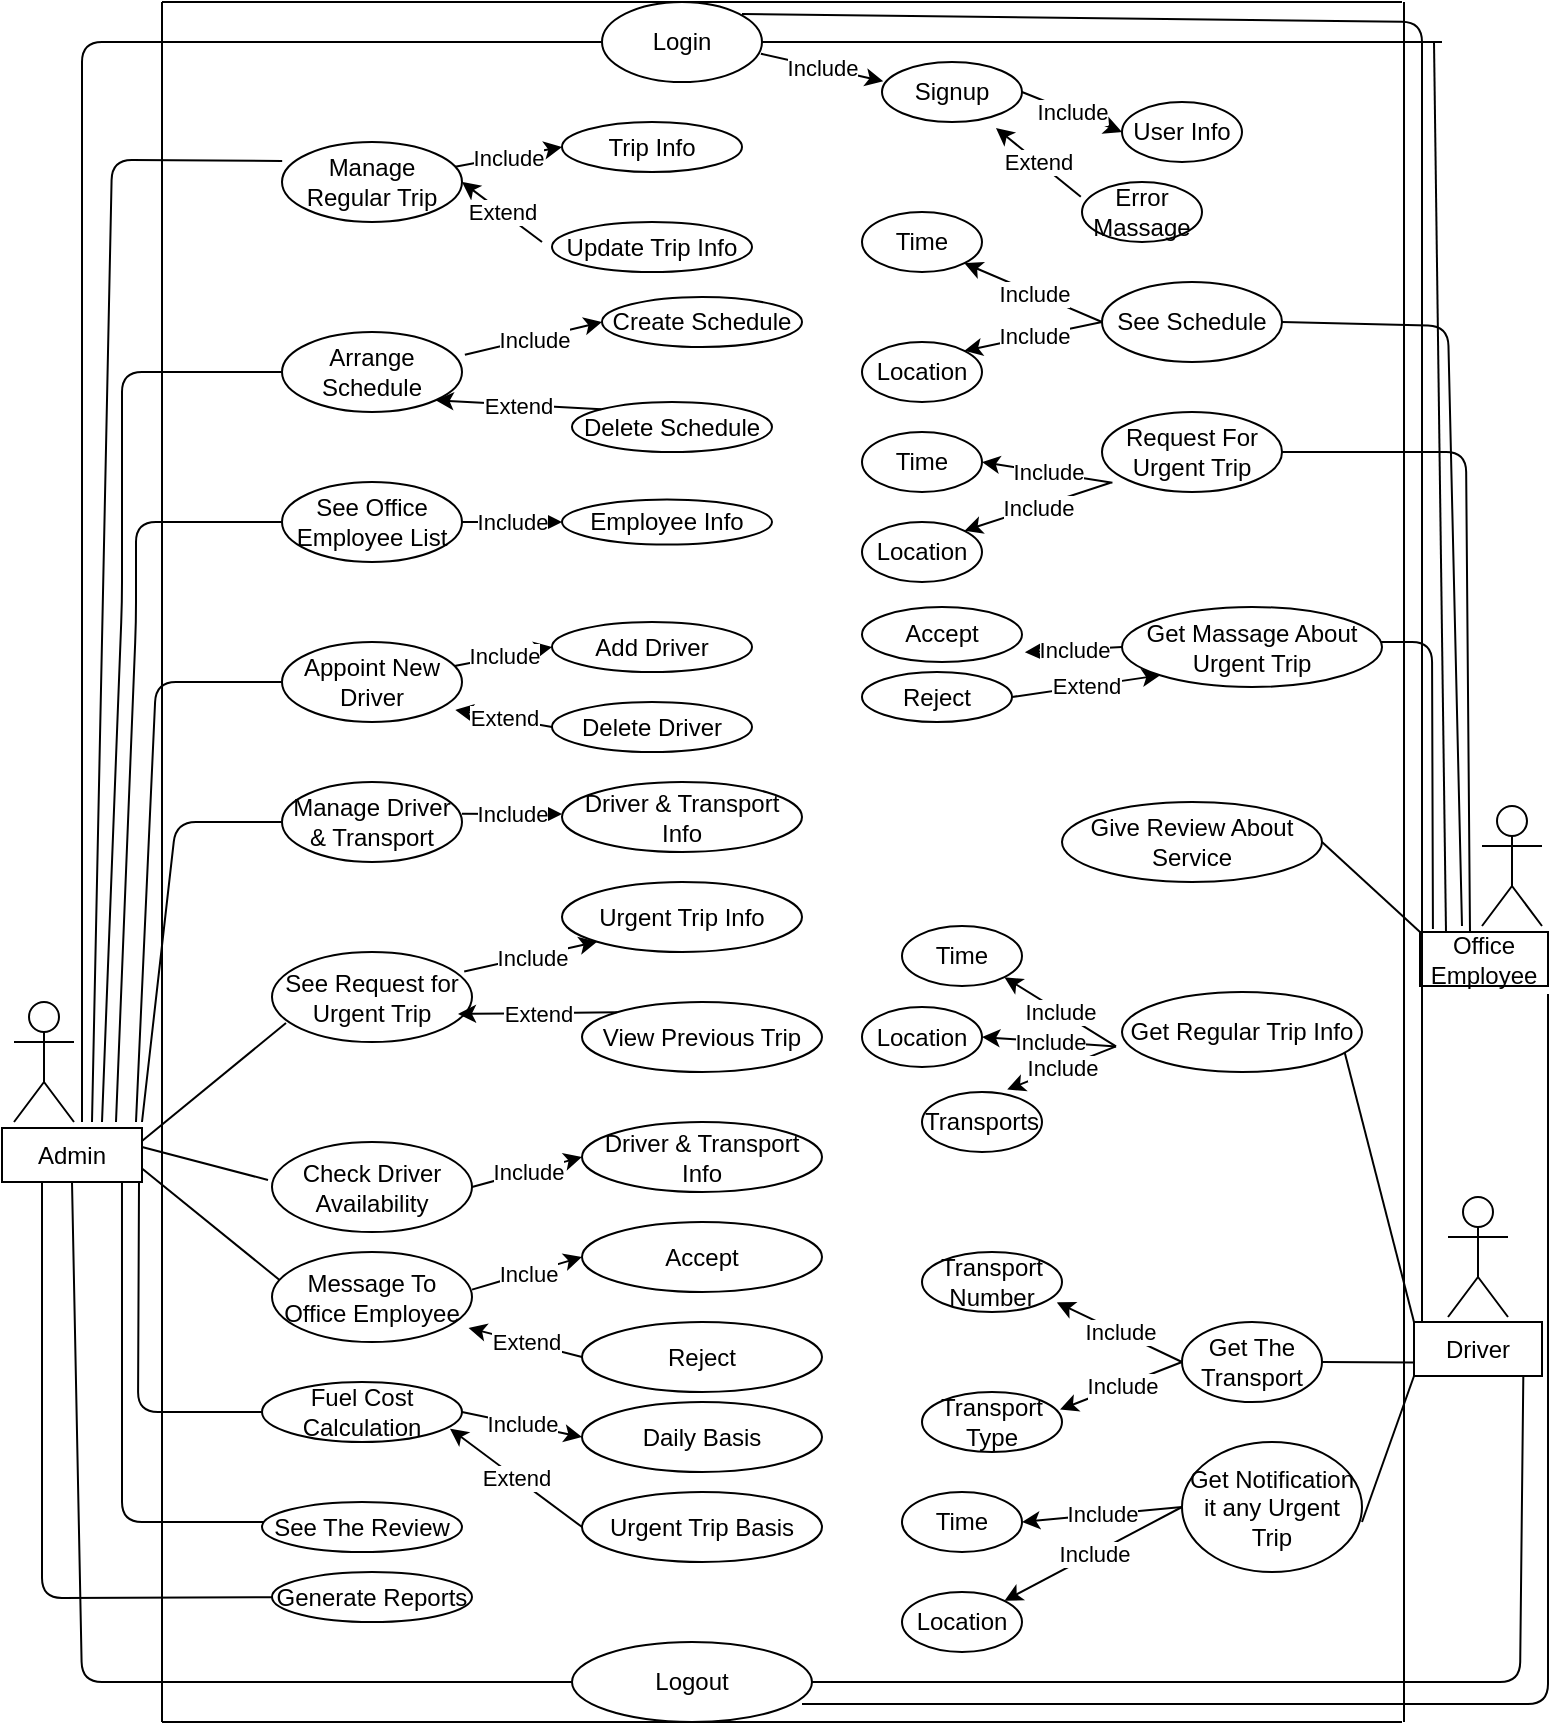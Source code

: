 <mxfile version="14.9.6" type="github">
  <diagram id="_Hke5c7gtm3ifdNGaI75" name="Page-1">
    <mxGraphModel dx="1302" dy="876" grid="0" gridSize="10" guides="1" tooltips="1" connect="1" arrows="1" fold="1" page="1" pageScale="1" pageWidth="827" pageHeight="1169" math="0" shadow="0">
      <root>
        <mxCell id="0" />
        <mxCell id="1" parent="0" />
        <mxCell id="LA62-pf56U3Ix_v_cgrx-1" value="" style="shape=umlActor;verticalLabelPosition=bottom;verticalAlign=top;html=1;outlineConnect=0;" parent="1" vertex="1">
          <mxGeometry x="846" y="540" width="30" height="60" as="geometry" />
        </mxCell>
        <mxCell id="LA62-pf56U3Ix_v_cgrx-2" value="" style="shape=umlActor;verticalLabelPosition=bottom;verticalAlign=top;html=1;outlineConnect=0;" parent="1" vertex="1">
          <mxGeometry x="1580" y="442" width="30" height="60" as="geometry" />
        </mxCell>
        <mxCell id="LA62-pf56U3Ix_v_cgrx-3" value="" style="shape=umlActor;verticalLabelPosition=bottom;verticalAlign=top;html=1;outlineConnect=0;" parent="1" vertex="1">
          <mxGeometry x="1563" y="637.5" width="30" height="60" as="geometry" />
        </mxCell>
        <mxCell id="LA62-pf56U3Ix_v_cgrx-4" value="" style="endArrow=none;html=1;" parent="1" edge="1">
          <mxGeometry width="50" height="50" relative="1" as="geometry">
            <mxPoint x="920" y="900" as="sourcePoint" />
            <mxPoint x="920" y="40" as="targetPoint" />
          </mxGeometry>
        </mxCell>
        <mxCell id="LA62-pf56U3Ix_v_cgrx-5" value="" style="endArrow=none;html=1;" parent="1" edge="1">
          <mxGeometry width="50" height="50" relative="1" as="geometry">
            <mxPoint x="920" y="40" as="sourcePoint" />
            <mxPoint x="1540" y="40" as="targetPoint" />
          </mxGeometry>
        </mxCell>
        <mxCell id="LA62-pf56U3Ix_v_cgrx-7" value="" style="endArrow=none;html=1;" parent="1" edge="1">
          <mxGeometry width="50" height="50" relative="1" as="geometry">
            <mxPoint x="920" y="900" as="sourcePoint" />
            <mxPoint x="1540" y="900" as="targetPoint" />
          </mxGeometry>
        </mxCell>
        <mxCell id="LA62-pf56U3Ix_v_cgrx-8" value="" style="endArrow=none;html=1;" parent="1" edge="1">
          <mxGeometry width="50" height="50" relative="1" as="geometry">
            <mxPoint x="1541" y="900" as="sourcePoint" />
            <mxPoint x="1541" y="40" as="targetPoint" />
          </mxGeometry>
        </mxCell>
        <mxCell id="LA62-pf56U3Ix_v_cgrx-11" value="Admin" style="rounded=0;whiteSpace=wrap;html=1;" parent="1" vertex="1">
          <mxGeometry x="840" y="603" width="70" height="27" as="geometry" />
        </mxCell>
        <mxCell id="LA62-pf56U3Ix_v_cgrx-12" value="Office Employee" style="rounded=0;whiteSpace=wrap;html=1;" parent="1" vertex="1">
          <mxGeometry x="1549" y="505" width="64" height="27" as="geometry" />
        </mxCell>
        <mxCell id="LA62-pf56U3Ix_v_cgrx-13" value="Driver" style="rounded=0;whiteSpace=wrap;html=1;" parent="1" vertex="1">
          <mxGeometry x="1546" y="700" width="64" height="27" as="geometry" />
        </mxCell>
        <mxCell id="LA62-pf56U3Ix_v_cgrx-15" value="" style="endArrow=none;html=1;entryX=0.854;entryY=1.012;entryDx=0;entryDy=0;exitX=1;exitY=0.5;exitDx=0;exitDy=0;entryPerimeter=0;" parent="1" source="LA62-pf56U3Ix_v_cgrx-16" target="LA62-pf56U3Ix_v_cgrx-13" edge="1">
          <mxGeometry width="50" height="50" relative="1" as="geometry">
            <mxPoint x="1400" y="1100" as="sourcePoint" />
            <mxPoint x="1590" y="963" as="targetPoint" />
            <Array as="points">
              <mxPoint x="1599" y="880" />
            </Array>
          </mxGeometry>
        </mxCell>
        <mxCell id="LA62-pf56U3Ix_v_cgrx-16" value="Logout" style="ellipse;whiteSpace=wrap;html=1;" parent="1" vertex="1">
          <mxGeometry x="1125" y="860" width="120" height="40" as="geometry" />
        </mxCell>
        <mxCell id="LA62-pf56U3Ix_v_cgrx-17" value="" style="endArrow=none;html=1;" parent="1" target="LA62-pf56U3Ix_v_cgrx-18" edge="1">
          <mxGeometry width="50" height="50" relative="1" as="geometry">
            <mxPoint x="880" y="600" as="sourcePoint" />
            <mxPoint x="1200" y="60" as="targetPoint" />
            <Array as="points">
              <mxPoint x="880" y="60" />
            </Array>
          </mxGeometry>
        </mxCell>
        <mxCell id="LA62-pf56U3Ix_v_cgrx-18" value="Login" style="ellipse;whiteSpace=wrap;html=1;" parent="1" vertex="1">
          <mxGeometry x="1140" y="40" width="80" height="40" as="geometry" />
        </mxCell>
        <mxCell id="LA62-pf56U3Ix_v_cgrx-19" value="Signup" style="ellipse;whiteSpace=wrap;html=1;" parent="1" vertex="1">
          <mxGeometry x="1280" y="70" width="70" height="30" as="geometry" />
        </mxCell>
        <mxCell id="LA62-pf56U3Ix_v_cgrx-20" value="User Info" style="ellipse;whiteSpace=wrap;html=1;" parent="1" vertex="1">
          <mxGeometry x="1400" y="90" width="60" height="30" as="geometry" />
        </mxCell>
        <mxCell id="LA62-pf56U3Ix_v_cgrx-24" value="" style="endArrow=classic;html=1;exitX=0.993;exitY=0.646;exitDx=0;exitDy=0;exitPerimeter=0;entryX=0.009;entryY=0.321;entryDx=0;entryDy=0;entryPerimeter=0;" parent="1" source="LA62-pf56U3Ix_v_cgrx-18" target="LA62-pf56U3Ix_v_cgrx-19" edge="1">
          <mxGeometry relative="1" as="geometry">
            <mxPoint x="1230" y="80" as="sourcePoint" />
            <mxPoint x="1280" y="74" as="targetPoint" />
          </mxGeometry>
        </mxCell>
        <mxCell id="LA62-pf56U3Ix_v_cgrx-25" value="Include" style="edgeLabel;resizable=0;html=1;align=center;verticalAlign=middle;" parent="LA62-pf56U3Ix_v_cgrx-24" connectable="0" vertex="1">
          <mxGeometry relative="1" as="geometry" />
        </mxCell>
        <mxCell id="LA62-pf56U3Ix_v_cgrx-34" value="" style="endArrow=classic;html=1;exitX=1;exitY=0.5;exitDx=0;exitDy=0;entryX=0;entryY=0.5;entryDx=0;entryDy=0;" parent="1" source="LA62-pf56U3Ix_v_cgrx-19" target="LA62-pf56U3Ix_v_cgrx-20" edge="1">
          <mxGeometry relative="1" as="geometry">
            <mxPoint x="1360" y="90" as="sourcePoint" />
            <mxPoint x="1390" y="104" as="targetPoint" />
          </mxGeometry>
        </mxCell>
        <mxCell id="LA62-pf56U3Ix_v_cgrx-35" value="Include" style="edgeLabel;resizable=0;html=1;align=center;verticalAlign=middle;" parent="LA62-pf56U3Ix_v_cgrx-34" connectable="0" vertex="1">
          <mxGeometry relative="1" as="geometry" />
        </mxCell>
        <mxCell id="LA62-pf56U3Ix_v_cgrx-36" value="Error Massage" style="ellipse;whiteSpace=wrap;html=1;" parent="1" vertex="1">
          <mxGeometry x="1380" y="130" width="60" height="30" as="geometry" />
        </mxCell>
        <mxCell id="LA62-pf56U3Ix_v_cgrx-37" value="" style="endArrow=classic;html=1;exitX=-0.01;exitY=0.247;exitDx=0;exitDy=0;exitPerimeter=0;entryX=0.814;entryY=1.1;entryDx=0;entryDy=0;entryPerimeter=0;" parent="1" source="LA62-pf56U3Ix_v_cgrx-36" edge="1" target="LA62-pf56U3Ix_v_cgrx-19">
          <mxGeometry relative="1" as="geometry">
            <mxPoint x="1350" y="85" as="sourcePoint" />
            <mxPoint x="1340" y="120" as="targetPoint" />
          </mxGeometry>
        </mxCell>
        <mxCell id="LA62-pf56U3Ix_v_cgrx-38" value="Extend" style="edgeLabel;resizable=0;html=1;align=center;verticalAlign=middle;" parent="LA62-pf56U3Ix_v_cgrx-37" connectable="0" vertex="1">
          <mxGeometry relative="1" as="geometry" />
        </mxCell>
        <mxCell id="LA62-pf56U3Ix_v_cgrx-39" value="" style="endArrow=none;html=1;exitX=0.5;exitY=0;exitDx=0;exitDy=0;" parent="1" edge="1">
          <mxGeometry width="50" height="50" relative="1" as="geometry">
            <mxPoint x="1562" y="505" as="sourcePoint" />
            <mxPoint x="1556" y="60" as="targetPoint" />
          </mxGeometry>
        </mxCell>
        <mxCell id="LA62-pf56U3Ix_v_cgrx-40" value="" style="endArrow=none;html=1;entryX=1;entryY=0.5;entryDx=0;entryDy=0;" parent="1" target="LA62-pf56U3Ix_v_cgrx-18" edge="1">
          <mxGeometry width="50" height="50" relative="1" as="geometry">
            <mxPoint x="1560" y="60" as="sourcePoint" />
            <mxPoint x="1450" y="130" as="targetPoint" />
          </mxGeometry>
        </mxCell>
        <mxCell id="LA62-pf56U3Ix_v_cgrx-42" value="" style="endArrow=none;html=1;entryX=0.001;entryY=0.237;entryDx=0;entryDy=0;entryPerimeter=0;" parent="1" target="LA62-pf56U3Ix_v_cgrx-43" edge="1">
          <mxGeometry width="50" height="50" relative="1" as="geometry">
            <mxPoint x="885" y="600" as="sourcePoint" />
            <mxPoint x="985" y="100" as="targetPoint" />
            <Array as="points">
              <mxPoint x="895" y="119" />
            </Array>
          </mxGeometry>
        </mxCell>
        <mxCell id="LA62-pf56U3Ix_v_cgrx-43" value="Manage Regular Trip" style="ellipse;whiteSpace=wrap;html=1;" parent="1" vertex="1">
          <mxGeometry x="980" y="110" width="90" height="40" as="geometry" />
        </mxCell>
        <mxCell id="LA62-pf56U3Ix_v_cgrx-44" value="" style="endArrow=none;html=1;entryX=0;entryY=0.5;entryDx=0;entryDy=0;" parent="1" target="LA62-pf56U3Ix_v_cgrx-45" edge="1">
          <mxGeometry width="50" height="50" relative="1" as="geometry">
            <mxPoint x="890.0" y="600" as="sourcePoint" />
            <mxPoint x="970" y="160" as="targetPoint" />
            <Array as="points">
              <mxPoint x="900" y="340" />
              <mxPoint x="900" y="225" />
            </Array>
          </mxGeometry>
        </mxCell>
        <mxCell id="LA62-pf56U3Ix_v_cgrx-45" value="Arrange Schedule" style="ellipse;whiteSpace=wrap;html=1;" parent="1" vertex="1">
          <mxGeometry x="980" y="205" width="90" height="40" as="geometry" />
        </mxCell>
        <mxCell id="LA62-pf56U3Ix_v_cgrx-46" value="Trip Info" style="ellipse;whiteSpace=wrap;html=1;" parent="1" vertex="1">
          <mxGeometry x="1120" y="100" width="90" height="25" as="geometry" />
        </mxCell>
        <mxCell id="LA62-pf56U3Ix_v_cgrx-47" value="Update Trip Info" style="ellipse;whiteSpace=wrap;html=1;" parent="1" vertex="1">
          <mxGeometry x="1115" y="150" width="100" height="25" as="geometry" />
        </mxCell>
        <mxCell id="LA62-pf56U3Ix_v_cgrx-50" value="" style="endArrow=classic;html=1;entryX=0;entryY=0.5;entryDx=0;entryDy=0;" parent="1" source="LA62-pf56U3Ix_v_cgrx-43" target="LA62-pf56U3Ix_v_cgrx-46" edge="1">
          <mxGeometry relative="1" as="geometry">
            <mxPoint x="1070" y="100" as="sourcePoint" />
            <mxPoint x="1120" y="100" as="targetPoint" />
          </mxGeometry>
        </mxCell>
        <mxCell id="LA62-pf56U3Ix_v_cgrx-51" value="Include" style="edgeLabel;resizable=0;html=1;align=center;verticalAlign=middle;" parent="LA62-pf56U3Ix_v_cgrx-50" connectable="0" vertex="1">
          <mxGeometry relative="1" as="geometry" />
        </mxCell>
        <mxCell id="LA62-pf56U3Ix_v_cgrx-55" value="" style="endArrow=classic;html=1;entryX=1;entryY=0.5;entryDx=0;entryDy=0;" parent="1" target="LA62-pf56U3Ix_v_cgrx-43" edge="1">
          <mxGeometry relative="1" as="geometry">
            <mxPoint x="1110" y="160" as="sourcePoint" />
            <mxPoint x="1060" y="110" as="targetPoint" />
          </mxGeometry>
        </mxCell>
        <mxCell id="LA62-pf56U3Ix_v_cgrx-56" value="Extend" style="edgeLabel;resizable=0;html=1;align=center;verticalAlign=middle;" parent="LA62-pf56U3Ix_v_cgrx-55" connectable="0" vertex="1">
          <mxGeometry relative="1" as="geometry" />
        </mxCell>
        <mxCell id="LA62-pf56U3Ix_v_cgrx-57" value="See Office Employee List" style="ellipse;whiteSpace=wrap;html=1;" parent="1" vertex="1">
          <mxGeometry x="980" y="280" width="90" height="40" as="geometry" />
        </mxCell>
        <mxCell id="LA62-pf56U3Ix_v_cgrx-58" value="" style="endArrow=none;html=1;entryX=0;entryY=0.5;entryDx=0;entryDy=0;" parent="1" target="LA62-pf56U3Ix_v_cgrx-57" edge="1">
          <mxGeometry width="50" height="50" relative="1" as="geometry">
            <mxPoint x="897" y="600" as="sourcePoint" />
            <mxPoint x="977.0" y="220" as="targetPoint" />
            <Array as="points">
              <mxPoint x="907" y="350" />
              <mxPoint x="907" y="300" />
            </Array>
          </mxGeometry>
        </mxCell>
        <mxCell id="LA62-pf56U3Ix_v_cgrx-59" value="" style="endArrow=none;html=1;entryX=0.5;entryY=1;entryDx=0;entryDy=0;exitX=0;exitY=0.5;exitDx=0;exitDy=0;" parent="1" source="LA62-pf56U3Ix_v_cgrx-16" target="LA62-pf56U3Ix_v_cgrx-11" edge="1">
          <mxGeometry width="50" height="50" relative="1" as="geometry">
            <mxPoint x="875" y="1100" as="sourcePoint" />
            <mxPoint x="1390" y="670" as="targetPoint" />
            <Array as="points">
              <mxPoint x="880" y="880" />
            </Array>
          </mxGeometry>
        </mxCell>
        <mxCell id="LA62-pf56U3Ix_v_cgrx-60" value="" style="endArrow=none;html=1;" parent="1" edge="1">
          <mxGeometry width="50" height="50" relative="1" as="geometry">
            <mxPoint x="1240" y="891" as="sourcePoint" />
            <mxPoint x="1613" y="536" as="targetPoint" />
            <Array as="points">
              <mxPoint x="1613" y="891" />
            </Array>
          </mxGeometry>
        </mxCell>
        <mxCell id="LA62-pf56U3Ix_v_cgrx-61" value="" style="endArrow=none;html=1;" parent="1" edge="1">
          <mxGeometry width="50" height="50" relative="1" as="geometry">
            <mxPoint x="1550" y="700" as="sourcePoint" />
            <mxPoint x="1210" y="46" as="targetPoint" />
            <Array as="points">
              <mxPoint x="1550" y="50" />
            </Array>
          </mxGeometry>
        </mxCell>
        <mxCell id="LA62-pf56U3Ix_v_cgrx-62" value="Create Schedule" style="ellipse;whiteSpace=wrap;html=1;" parent="1" vertex="1">
          <mxGeometry x="1140" y="187.5" width="100" height="25" as="geometry" />
        </mxCell>
        <mxCell id="LA62-pf56U3Ix_v_cgrx-63" value="Delete Schedule" style="ellipse;whiteSpace=wrap;html=1;" parent="1" vertex="1">
          <mxGeometry x="1125" y="240" width="100" height="25" as="geometry" />
        </mxCell>
        <mxCell id="LA62-pf56U3Ix_v_cgrx-66" value="" style="endArrow=classic;html=1;entryX=0;entryY=0.5;entryDx=0;entryDy=0;exitX=1.016;exitY=0.285;exitDx=0;exitDy=0;exitPerimeter=0;" parent="1" source="LA62-pf56U3Ix_v_cgrx-45" target="LA62-pf56U3Ix_v_cgrx-62" edge="1">
          <mxGeometry relative="1" as="geometry">
            <mxPoint x="1070" y="170" as="sourcePoint" />
            <mxPoint x="1170" y="170" as="targetPoint" />
          </mxGeometry>
        </mxCell>
        <mxCell id="LA62-pf56U3Ix_v_cgrx-67" value="Include" style="edgeLabel;resizable=0;html=1;align=center;verticalAlign=middle;" parent="LA62-pf56U3Ix_v_cgrx-66" connectable="0" vertex="1">
          <mxGeometry relative="1" as="geometry" />
        </mxCell>
        <mxCell id="LA62-pf56U3Ix_v_cgrx-68" value="" style="endArrow=classic;html=1;exitX=0;exitY=0;exitDx=0;exitDy=0;entryX=1;entryY=1;entryDx=0;entryDy=0;" parent="1" source="LA62-pf56U3Ix_v_cgrx-63" target="LA62-pf56U3Ix_v_cgrx-45" edge="1">
          <mxGeometry relative="1" as="geometry">
            <mxPoint x="1080" y="210" as="sourcePoint" />
            <mxPoint x="1060" y="180" as="targetPoint" />
          </mxGeometry>
        </mxCell>
        <mxCell id="LA62-pf56U3Ix_v_cgrx-69" value="Extend" style="edgeLabel;resizable=0;html=1;align=center;verticalAlign=middle;" parent="LA62-pf56U3Ix_v_cgrx-68" connectable="0" vertex="1">
          <mxGeometry relative="1" as="geometry" />
        </mxCell>
        <mxCell id="LA62-pf56U3Ix_v_cgrx-70" value="Employee Info" style="ellipse;whiteSpace=wrap;html=1;" parent="1" vertex="1">
          <mxGeometry x="1120" y="288.75" width="105" height="22.5" as="geometry" />
        </mxCell>
        <mxCell id="LA62-pf56U3Ix_v_cgrx-71" value="Add Driver" style="ellipse;whiteSpace=wrap;html=1;" parent="1" vertex="1">
          <mxGeometry x="1115" y="350" width="100" height="25" as="geometry" />
        </mxCell>
        <mxCell id="LA62-pf56U3Ix_v_cgrx-72" value="" style="endArrow=classic;html=1;entryX=0;entryY=0.5;entryDx=0;entryDy=0;exitX=1;exitY=0.5;exitDx=0;exitDy=0;" parent="1" source="LA62-pf56U3Ix_v_cgrx-57" target="LA62-pf56U3Ix_v_cgrx-70" edge="1">
          <mxGeometry relative="1" as="geometry">
            <mxPoint x="1070" y="230" as="sourcePoint" />
            <mxPoint x="1170" y="230" as="targetPoint" />
          </mxGeometry>
        </mxCell>
        <mxCell id="LA62-pf56U3Ix_v_cgrx-73" value="Include" style="edgeLabel;resizable=0;html=1;align=center;verticalAlign=middle;" parent="LA62-pf56U3Ix_v_cgrx-72" connectable="0" vertex="1">
          <mxGeometry relative="1" as="geometry" />
        </mxCell>
        <mxCell id="LA62-pf56U3Ix_v_cgrx-75" value="Appoint New Driver" style="ellipse;whiteSpace=wrap;html=1;" parent="1" vertex="1">
          <mxGeometry x="980" y="360" width="90" height="40" as="geometry" />
        </mxCell>
        <mxCell id="LA62-pf56U3Ix_v_cgrx-76" value="" style="endArrow=none;html=1;entryX=0;entryY=0.5;entryDx=0;entryDy=0;" parent="1" target="LA62-pf56U3Ix_v_cgrx-75" edge="1">
          <mxGeometry width="50" height="50" relative="1" as="geometry">
            <mxPoint x="907" y="600" as="sourcePoint" />
            <mxPoint x="987.0" y="230" as="targetPoint" />
            <Array as="points">
              <mxPoint x="917" y="380" />
            </Array>
          </mxGeometry>
        </mxCell>
        <mxCell id="LA62-pf56U3Ix_v_cgrx-77" value="Delete Driver" style="ellipse;whiteSpace=wrap;html=1;" parent="1" vertex="1">
          <mxGeometry x="1115" y="390" width="100" height="25" as="geometry" />
        </mxCell>
        <mxCell id="LA62-pf56U3Ix_v_cgrx-78" value="" style="endArrow=classic;html=1;entryX=0;entryY=0.5;entryDx=0;entryDy=0;" parent="1" source="LA62-pf56U3Ix_v_cgrx-75" target="LA62-pf56U3Ix_v_cgrx-71" edge="1">
          <mxGeometry relative="1" as="geometry">
            <mxPoint x="1070" y="285" as="sourcePoint" />
            <mxPoint x="1170" y="285" as="targetPoint" />
          </mxGeometry>
        </mxCell>
        <mxCell id="LA62-pf56U3Ix_v_cgrx-79" value="Include" style="edgeLabel;resizable=0;html=1;align=center;verticalAlign=middle;" parent="LA62-pf56U3Ix_v_cgrx-78" connectable="0" vertex="1">
          <mxGeometry relative="1" as="geometry" />
        </mxCell>
        <mxCell id="LA62-pf56U3Ix_v_cgrx-80" value="" style="endArrow=classic;html=1;entryX=0.963;entryY=0.849;entryDx=0;entryDy=0;entryPerimeter=0;exitX=0;exitY=0.5;exitDx=0;exitDy=0;" parent="1" source="LA62-pf56U3Ix_v_cgrx-77" target="LA62-pf56U3Ix_v_cgrx-75" edge="1">
          <mxGeometry relative="1" as="geometry">
            <mxPoint x="1050" y="310" as="sourcePoint" />
            <mxPoint x="1150" y="310" as="targetPoint" />
          </mxGeometry>
        </mxCell>
        <mxCell id="LA62-pf56U3Ix_v_cgrx-81" value="Extend" style="edgeLabel;resizable=0;html=1;align=center;verticalAlign=middle;" parent="LA62-pf56U3Ix_v_cgrx-80" connectable="0" vertex="1">
          <mxGeometry relative="1" as="geometry" />
        </mxCell>
        <mxCell id="LA62-pf56U3Ix_v_cgrx-82" value="Manage Driver &amp;amp; Transport" style="ellipse;whiteSpace=wrap;html=1;" parent="1" vertex="1">
          <mxGeometry x="980" y="430" width="90" height="40" as="geometry" />
        </mxCell>
        <mxCell id="LA62-pf56U3Ix_v_cgrx-83" value="" style="endArrow=none;html=1;entryX=0;entryY=0.5;entryDx=0;entryDy=0;" parent="1" target="LA62-pf56U3Ix_v_cgrx-82" edge="1">
          <mxGeometry width="50" height="50" relative="1" as="geometry">
            <mxPoint x="910" y="600" as="sourcePoint" />
            <mxPoint x="990.0" y="300" as="targetPoint" />
            <Array as="points">
              <mxPoint x="927" y="450" />
            </Array>
          </mxGeometry>
        </mxCell>
        <mxCell id="LA62-pf56U3Ix_v_cgrx-84" value="Driver &amp;amp; Transport Info" style="ellipse;whiteSpace=wrap;html=1;" parent="1" vertex="1">
          <mxGeometry x="1120" y="430" width="120" height="35" as="geometry" />
        </mxCell>
        <mxCell id="LA62-pf56U3Ix_v_cgrx-85" value="" style="endArrow=classic;html=1;" parent="1" edge="1">
          <mxGeometry relative="1" as="geometry">
            <mxPoint x="1070" y="445.91" as="sourcePoint" />
            <mxPoint x="1120" y="446" as="targetPoint" />
          </mxGeometry>
        </mxCell>
        <mxCell id="LA62-pf56U3Ix_v_cgrx-86" value="Include" style="edgeLabel;resizable=0;html=1;align=center;verticalAlign=middle;" parent="LA62-pf56U3Ix_v_cgrx-85" connectable="0" vertex="1">
          <mxGeometry relative="1" as="geometry" />
        </mxCell>
        <mxCell id="LA62-pf56U3Ix_v_cgrx-89" value="" style="endArrow=none;html=1;exitX=1;exitY=0.5;exitDx=0;exitDy=0;entryX=0.07;entryY=0.79;entryDx=0;entryDy=0;entryPerimeter=0;" parent="1" target="LA62-pf56U3Ix_v_cgrx-90" edge="1">
          <mxGeometry width="50" height="50" relative="1" as="geometry">
            <mxPoint x="910.0" y="609.5" as="sourcePoint" />
            <mxPoint x="980" y="560" as="targetPoint" />
          </mxGeometry>
        </mxCell>
        <mxCell id="LA62-pf56U3Ix_v_cgrx-90" value="See Request for Urgent Trip" style="ellipse;whiteSpace=wrap;html=1;" parent="1" vertex="1">
          <mxGeometry x="975" y="515" width="100" height="45" as="geometry" />
        </mxCell>
        <mxCell id="LA62-pf56U3Ix_v_cgrx-91" value="Urgent Trip Info" style="ellipse;whiteSpace=wrap;html=1;" parent="1" vertex="1">
          <mxGeometry x="1120" y="480" width="120" height="35" as="geometry" />
        </mxCell>
        <mxCell id="LA62-pf56U3Ix_v_cgrx-92" value="View Previous Trip" style="ellipse;whiteSpace=wrap;html=1;" parent="1" vertex="1">
          <mxGeometry x="1130" y="540" width="120" height="35" as="geometry" />
        </mxCell>
        <mxCell id="LA62-pf56U3Ix_v_cgrx-93" value="" style="endArrow=classic;html=1;entryX=0;entryY=1;entryDx=0;entryDy=0;exitX=0.961;exitY=0.217;exitDx=0;exitDy=0;exitPerimeter=0;" parent="1" source="LA62-pf56U3Ix_v_cgrx-90" target="LA62-pf56U3Ix_v_cgrx-91" edge="1">
          <mxGeometry relative="1" as="geometry">
            <mxPoint x="1080" y="590" as="sourcePoint" />
            <mxPoint x="1180" y="590" as="targetPoint" />
          </mxGeometry>
        </mxCell>
        <mxCell id="LA62-pf56U3Ix_v_cgrx-94" value="Include" style="edgeLabel;resizable=0;html=1;align=center;verticalAlign=middle;" parent="LA62-pf56U3Ix_v_cgrx-93" connectable="0" vertex="1">
          <mxGeometry relative="1" as="geometry" />
        </mxCell>
        <mxCell id="LA62-pf56U3Ix_v_cgrx-95" value="" style="endArrow=classic;html=1;exitX=0;exitY=0;exitDx=0;exitDy=0;" parent="1" source="LA62-pf56U3Ix_v_cgrx-92" edge="1">
          <mxGeometry relative="1" as="geometry">
            <mxPoint x="1320" y="690" as="sourcePoint" />
            <mxPoint x="1068" y="546" as="targetPoint" />
          </mxGeometry>
        </mxCell>
        <mxCell id="LA62-pf56U3Ix_v_cgrx-96" value="Extend" style="edgeLabel;resizable=0;html=1;align=center;verticalAlign=middle;" parent="LA62-pf56U3Ix_v_cgrx-95" connectable="0" vertex="1">
          <mxGeometry relative="1" as="geometry" />
        </mxCell>
        <mxCell id="LA62-pf56U3Ix_v_cgrx-98" value="" style="endArrow=none;html=1;exitX=1;exitY=0.5;exitDx=0;exitDy=0;" parent="1" edge="1">
          <mxGeometry width="50" height="50" relative="1" as="geometry">
            <mxPoint x="910.0" y="612.5" as="sourcePoint" />
            <mxPoint x="973" y="629" as="targetPoint" />
          </mxGeometry>
        </mxCell>
        <mxCell id="LA62-pf56U3Ix_v_cgrx-99" value="Check Driver Availability" style="ellipse;whiteSpace=wrap;html=1;" parent="1" vertex="1">
          <mxGeometry x="975" y="610" width="100" height="45" as="geometry" />
        </mxCell>
        <mxCell id="LA62-pf56U3Ix_v_cgrx-100" value="Driver &amp;amp; Transport Info" style="ellipse;whiteSpace=wrap;html=1;" parent="1" vertex="1">
          <mxGeometry x="1130" y="600" width="120" height="35" as="geometry" />
        </mxCell>
        <mxCell id="LA62-pf56U3Ix_v_cgrx-102" value="" style="endArrow=classic;html=1;entryX=0;entryY=0.5;entryDx=0;entryDy=0;exitX=1;exitY=0.5;exitDx=0;exitDy=0;" parent="1" source="LA62-pf56U3Ix_v_cgrx-99" target="LA62-pf56U3Ix_v_cgrx-100" edge="1">
          <mxGeometry relative="1" as="geometry">
            <mxPoint x="1075" y="610" as="sourcePoint" />
            <mxPoint x="1130" y="610" as="targetPoint" />
          </mxGeometry>
        </mxCell>
        <mxCell id="LA62-pf56U3Ix_v_cgrx-103" value="Include" style="edgeLabel;resizable=0;html=1;align=center;verticalAlign=middle;" parent="LA62-pf56U3Ix_v_cgrx-102" connectable="0" vertex="1">
          <mxGeometry relative="1" as="geometry" />
        </mxCell>
        <mxCell id="LA62-pf56U3Ix_v_cgrx-104" value="" style="endArrow=none;html=1;exitX=1;exitY=0.75;exitDx=0;exitDy=0;entryX=0.05;entryY=0.333;entryDx=0;entryDy=0;entryPerimeter=0;" parent="1" source="LA62-pf56U3Ix_v_cgrx-11" target="LA62-pf56U3Ix_v_cgrx-105" edge="1">
          <mxGeometry width="50" height="50" relative="1" as="geometry">
            <mxPoint x="1340" y="730" as="sourcePoint" />
            <mxPoint x="970" y="670" as="targetPoint" />
          </mxGeometry>
        </mxCell>
        <mxCell id="LA62-pf56U3Ix_v_cgrx-105" value="Message To Office Employee" style="ellipse;whiteSpace=wrap;html=1;" parent="1" vertex="1">
          <mxGeometry x="975" y="665" width="100" height="45" as="geometry" />
        </mxCell>
        <mxCell id="LA62-pf56U3Ix_v_cgrx-106" value="Accept" style="ellipse;whiteSpace=wrap;html=1;" parent="1" vertex="1">
          <mxGeometry x="1130" y="650" width="120" height="35" as="geometry" />
        </mxCell>
        <mxCell id="LA62-pf56U3Ix_v_cgrx-107" value="Reject" style="ellipse;whiteSpace=wrap;html=1;" parent="1" vertex="1">
          <mxGeometry x="1130" y="700" width="120" height="35" as="geometry" />
        </mxCell>
        <mxCell id="LA62-pf56U3Ix_v_cgrx-108" value="" style="endArrow=classic;html=1;entryX=0;entryY=0.5;entryDx=0;entryDy=0;" parent="1" target="LA62-pf56U3Ix_v_cgrx-106" edge="1">
          <mxGeometry relative="1" as="geometry">
            <mxPoint x="1075" y="683.82" as="sourcePoint" />
            <mxPoint x="1175" y="683.82" as="targetPoint" />
          </mxGeometry>
        </mxCell>
        <mxCell id="LA62-pf56U3Ix_v_cgrx-109" value="Inclue" style="edgeLabel;resizable=0;html=1;align=center;verticalAlign=middle;" parent="LA62-pf56U3Ix_v_cgrx-108" connectable="0" vertex="1">
          <mxGeometry relative="1" as="geometry" />
        </mxCell>
        <mxCell id="LA62-pf56U3Ix_v_cgrx-110" value="" style="endArrow=classic;html=1;entryX=0.983;entryY=0.844;entryDx=0;entryDy=0;entryPerimeter=0;exitX=0;exitY=0.5;exitDx=0;exitDy=0;" parent="1" source="LA62-pf56U3Ix_v_cgrx-107" target="LA62-pf56U3Ix_v_cgrx-105" edge="1">
          <mxGeometry relative="1" as="geometry">
            <mxPoint x="1320" y="720" as="sourcePoint" />
            <mxPoint x="1420" y="720" as="targetPoint" />
          </mxGeometry>
        </mxCell>
        <mxCell id="LA62-pf56U3Ix_v_cgrx-111" value="Extend" style="edgeLabel;resizable=0;html=1;align=center;verticalAlign=middle;" parent="LA62-pf56U3Ix_v_cgrx-110" connectable="0" vertex="1">
          <mxGeometry relative="1" as="geometry" />
        </mxCell>
        <mxCell id="LA62-pf56U3Ix_v_cgrx-112" value="" style="endArrow=none;html=1;exitX=0.75;exitY=1;exitDx=0;exitDy=0;entryX=0;entryY=0.5;entryDx=0;entryDy=0;" parent="1" target="LA62-pf56U3Ix_v_cgrx-113" edge="1">
          <mxGeometry width="50" height="50" relative="1" as="geometry">
            <mxPoint x="908.5" y="630" as="sourcePoint" />
            <mxPoint x="985" y="780" as="targetPoint" />
            <Array as="points">
              <mxPoint x="908" y="745" />
            </Array>
          </mxGeometry>
        </mxCell>
        <mxCell id="LA62-pf56U3Ix_v_cgrx-113" value="Fuel Cost Calculation" style="ellipse;whiteSpace=wrap;html=1;" parent="1" vertex="1">
          <mxGeometry x="970" y="730" width="100" height="30" as="geometry" />
        </mxCell>
        <mxCell id="LA62-pf56U3Ix_v_cgrx-114" value="Daily Basis" style="ellipse;whiteSpace=wrap;html=1;" parent="1" vertex="1">
          <mxGeometry x="1130" y="740" width="120" height="35" as="geometry" />
        </mxCell>
        <mxCell id="LA62-pf56U3Ix_v_cgrx-115" value="Urgent Trip Basis" style="ellipse;whiteSpace=wrap;html=1;" parent="1" vertex="1">
          <mxGeometry x="1130" y="785" width="120" height="35" as="geometry" />
        </mxCell>
        <mxCell id="LA62-pf56U3Ix_v_cgrx-116" value="" style="endArrow=classic;html=1;entryX=0;entryY=0.5;entryDx=0;entryDy=0;exitX=1;exitY=0.5;exitDx=0;exitDy=0;" parent="1" target="LA62-pf56U3Ix_v_cgrx-114" edge="1" source="LA62-pf56U3Ix_v_cgrx-113">
          <mxGeometry relative="1" as="geometry">
            <mxPoint x="1090" y="781.91" as="sourcePoint" />
            <mxPoint x="1140" y="780" as="targetPoint" />
          </mxGeometry>
        </mxCell>
        <mxCell id="LA62-pf56U3Ix_v_cgrx-117" value="Include" style="edgeLabel;resizable=0;html=1;align=center;verticalAlign=middle;" parent="LA62-pf56U3Ix_v_cgrx-116" connectable="0" vertex="1">
          <mxGeometry relative="1" as="geometry" />
        </mxCell>
        <mxCell id="LA62-pf56U3Ix_v_cgrx-118" value="" style="endArrow=classic;html=1;entryX=0.94;entryY=0.778;entryDx=0;entryDy=0;entryPerimeter=0;exitX=0;exitY=0.5;exitDx=0;exitDy=0;" parent="1" source="LA62-pf56U3Ix_v_cgrx-115" target="LA62-pf56U3Ix_v_cgrx-113" edge="1">
          <mxGeometry relative="1" as="geometry">
            <mxPoint x="1090" y="816.91" as="sourcePoint" />
            <mxPoint x="1190" y="816.91" as="targetPoint" />
          </mxGeometry>
        </mxCell>
        <mxCell id="LA62-pf56U3Ix_v_cgrx-119" value="Extend" style="edgeLabel;resizable=0;html=1;align=center;verticalAlign=middle;" parent="LA62-pf56U3Ix_v_cgrx-118" connectable="0" vertex="1">
          <mxGeometry relative="1" as="geometry" />
        </mxCell>
        <mxCell id="LA62-pf56U3Ix_v_cgrx-120" value="See The Review" style="ellipse;whiteSpace=wrap;html=1;" parent="1" vertex="1">
          <mxGeometry x="970" y="790" width="100" height="25" as="geometry" />
        </mxCell>
        <mxCell id="LA62-pf56U3Ix_v_cgrx-121" value="" style="endArrow=none;html=1;exitX=0.857;exitY=1;exitDx=0;exitDy=0;exitPerimeter=0;" parent="1" source="LA62-pf56U3Ix_v_cgrx-11" edge="1">
          <mxGeometry width="50" height="50" relative="1" as="geometry">
            <mxPoint x="910.5" y="735" as="sourcePoint" />
            <mxPoint x="971" y="800" as="targetPoint" />
            <Array as="points">
              <mxPoint x="900" y="800" />
            </Array>
          </mxGeometry>
        </mxCell>
        <mxCell id="LA62-pf56U3Ix_v_cgrx-123" value="" style="endArrow=none;html=1;exitX=0.857;exitY=1;exitDx=0;exitDy=0;exitPerimeter=0;" parent="1" target="LA62-pf56U3Ix_v_cgrx-124" edge="1">
          <mxGeometry width="50" height="50" relative="1" as="geometry">
            <mxPoint x="860" y="630" as="sourcePoint" />
            <mxPoint x="947" y="960" as="targetPoint" />
            <Array as="points">
              <mxPoint x="860" y="838" />
            </Array>
          </mxGeometry>
        </mxCell>
        <mxCell id="LA62-pf56U3Ix_v_cgrx-124" value="Generate Reports" style="ellipse;whiteSpace=wrap;html=1;" parent="1" vertex="1">
          <mxGeometry x="975" y="825" width="100" height="25" as="geometry" />
        </mxCell>
        <mxCell id="LA62-pf56U3Ix_v_cgrx-125" value="" style="endArrow=none;html=1;entryX=1;entryY=0.5;entryDx=0;entryDy=0;" parent="1" edge="1" target="LA62-pf56U3Ix_v_cgrx-126">
          <mxGeometry width="50" height="50" relative="1" as="geometry">
            <mxPoint x="1570" y="502" as="sourcePoint" />
            <mxPoint x="1463.0" y="200" as="targetPoint" />
            <Array as="points">
              <mxPoint x="1563" y="202" />
            </Array>
          </mxGeometry>
        </mxCell>
        <mxCell id="LA62-pf56U3Ix_v_cgrx-126" value="See Schedule" style="ellipse;whiteSpace=wrap;html=1;" parent="1" vertex="1">
          <mxGeometry x="1390" y="180" width="90" height="40" as="geometry" />
        </mxCell>
        <mxCell id="LA62-pf56U3Ix_v_cgrx-127" value="Time" style="ellipse;whiteSpace=wrap;html=1;" parent="1" vertex="1">
          <mxGeometry x="1270" y="145" width="60" height="30" as="geometry" />
        </mxCell>
        <mxCell id="LA62-pf56U3Ix_v_cgrx-128" value="Location" style="ellipse;whiteSpace=wrap;html=1;" parent="1" vertex="1">
          <mxGeometry x="1270" y="210" width="60" height="30" as="geometry" />
        </mxCell>
        <mxCell id="LA62-pf56U3Ix_v_cgrx-129" value="" style="endArrow=classic;html=1;exitX=0;exitY=0.5;exitDx=0;exitDy=0;entryX=1;entryY=1;entryDx=0;entryDy=0;" parent="1" source="LA62-pf56U3Ix_v_cgrx-126" target="LA62-pf56U3Ix_v_cgrx-127" edge="1">
          <mxGeometry relative="1" as="geometry">
            <mxPoint x="1270" y="240" as="sourcePoint" />
            <mxPoint x="1370" y="240" as="targetPoint" />
          </mxGeometry>
        </mxCell>
        <mxCell id="LA62-pf56U3Ix_v_cgrx-130" value="Include" style="edgeLabel;resizable=0;html=1;align=center;verticalAlign=middle;" parent="LA62-pf56U3Ix_v_cgrx-129" connectable="0" vertex="1">
          <mxGeometry relative="1" as="geometry" />
        </mxCell>
        <mxCell id="LA62-pf56U3Ix_v_cgrx-131" value="" style="endArrow=classic;html=1;exitX=0;exitY=0.5;exitDx=0;exitDy=0;entryX=1;entryY=0;entryDx=0;entryDy=0;" parent="1" source="LA62-pf56U3Ix_v_cgrx-126" target="LA62-pf56U3Ix_v_cgrx-128" edge="1">
          <mxGeometry relative="1" as="geometry">
            <mxPoint x="1270" y="240" as="sourcePoint" />
            <mxPoint x="1370" y="240" as="targetPoint" />
          </mxGeometry>
        </mxCell>
        <mxCell id="LA62-pf56U3Ix_v_cgrx-132" value="Include" style="edgeLabel;resizable=0;html=1;align=center;verticalAlign=middle;" parent="LA62-pf56U3Ix_v_cgrx-131" connectable="0" vertex="1">
          <mxGeometry relative="1" as="geometry" />
        </mxCell>
        <mxCell id="LA62-pf56U3Ix_v_cgrx-133" value="" style="endArrow=none;html=1;exitX=0.25;exitY=0;exitDx=0;exitDy=0;entryX=1;entryY=0.5;entryDx=0;entryDy=0;" parent="1" edge="1" target="LA62-pf56U3Ix_v_cgrx-134">
          <mxGeometry width="50" height="50" relative="1" as="geometry">
            <mxPoint x="1574" y="505" as="sourcePoint" />
            <mxPoint x="1465" y="265" as="targetPoint" />
            <Array as="points">
              <mxPoint x="1572" y="265" />
            </Array>
          </mxGeometry>
        </mxCell>
        <mxCell id="LA62-pf56U3Ix_v_cgrx-134" value="Request For Urgent Trip" style="ellipse;whiteSpace=wrap;html=1;" parent="1" vertex="1">
          <mxGeometry x="1390" y="245" width="90" height="40" as="geometry" />
        </mxCell>
        <mxCell id="LA62-pf56U3Ix_v_cgrx-137" value="Time" style="ellipse;whiteSpace=wrap;html=1;" parent="1" vertex="1">
          <mxGeometry x="1270" y="255" width="60" height="30" as="geometry" />
        </mxCell>
        <mxCell id="LA62-pf56U3Ix_v_cgrx-138" value="Location" style="ellipse;whiteSpace=wrap;html=1;" parent="1" vertex="1">
          <mxGeometry x="1270" y="300" width="60" height="30" as="geometry" />
        </mxCell>
        <mxCell id="LA62-pf56U3Ix_v_cgrx-139" value="" style="endArrow=classic;html=1;entryX=1;entryY=0.5;entryDx=0;entryDy=0;exitX=0.058;exitY=0.885;exitDx=0;exitDy=0;exitPerimeter=0;" parent="1" source="LA62-pf56U3Ix_v_cgrx-134" target="LA62-pf56U3Ix_v_cgrx-137" edge="1">
          <mxGeometry relative="1" as="geometry">
            <mxPoint x="1399" y="309" as="sourcePoint" />
            <mxPoint x="1420" y="311.25" as="targetPoint" />
          </mxGeometry>
        </mxCell>
        <mxCell id="LA62-pf56U3Ix_v_cgrx-140" value="Include" style="edgeLabel;resizable=0;html=1;align=center;verticalAlign=middle;" parent="LA62-pf56U3Ix_v_cgrx-139" connectable="0" vertex="1">
          <mxGeometry relative="1" as="geometry" />
        </mxCell>
        <mxCell id="LA62-pf56U3Ix_v_cgrx-141" value="" style="endArrow=classic;html=1;entryX=1;entryY=0;entryDx=0;entryDy=0;exitX=0.047;exitY=0.885;exitDx=0;exitDy=0;exitPerimeter=0;" parent="1" source="LA62-pf56U3Ix_v_cgrx-134" target="LA62-pf56U3Ix_v_cgrx-138" edge="1">
          <mxGeometry relative="1" as="geometry">
            <mxPoint x="1399" y="309" as="sourcePoint" />
            <mxPoint x="1420" y="311.25" as="targetPoint" />
          </mxGeometry>
        </mxCell>
        <mxCell id="LA62-pf56U3Ix_v_cgrx-142" value="Include" style="edgeLabel;resizable=0;html=1;align=center;verticalAlign=middle;" parent="LA62-pf56U3Ix_v_cgrx-141" connectable="0" vertex="1">
          <mxGeometry relative="1" as="geometry" />
        </mxCell>
        <mxCell id="LA62-pf56U3Ix_v_cgrx-147" value="" style="endArrow=none;html=1;exitX=0.148;exitY=-0.057;exitDx=0;exitDy=0;exitPerimeter=0;" parent="1" edge="1">
          <mxGeometry width="50" height="50" relative="1" as="geometry">
            <mxPoint x="1555.472" y="503.461" as="sourcePoint" />
            <mxPoint x="1527" y="360" as="targetPoint" />
            <Array as="points">
              <mxPoint x="1555" y="360" />
            </Array>
          </mxGeometry>
        </mxCell>
        <mxCell id="LA62-pf56U3Ix_v_cgrx-148" value="Get Massage About Urgent Trip" style="ellipse;whiteSpace=wrap;html=1;" parent="1" vertex="1">
          <mxGeometry x="1400" y="342.5" width="130" height="40" as="geometry" />
        </mxCell>
        <mxCell id="LA62-pf56U3Ix_v_cgrx-149" value="Accept" style="ellipse;whiteSpace=wrap;html=1;" parent="1" vertex="1">
          <mxGeometry x="1270" y="342.5" width="80" height="27.5" as="geometry" />
        </mxCell>
        <mxCell id="LA62-pf56U3Ix_v_cgrx-150" value="Reject" style="ellipse;whiteSpace=wrap;html=1;" parent="1" vertex="1">
          <mxGeometry x="1270" y="375" width="75" height="25" as="geometry" />
        </mxCell>
        <mxCell id="LA62-pf56U3Ix_v_cgrx-151" value="" style="endArrow=classic;html=1;exitX=0;exitY=0.5;exitDx=0;exitDy=0;entryX=1.018;entryY=0.822;entryDx=0;entryDy=0;entryPerimeter=0;" parent="1" source="LA62-pf56U3Ix_v_cgrx-148" target="LA62-pf56U3Ix_v_cgrx-149" edge="1">
          <mxGeometry relative="1" as="geometry">
            <mxPoint x="1320" y="500" as="sourcePoint" />
            <mxPoint x="1340" y="410" as="targetPoint" />
          </mxGeometry>
        </mxCell>
        <mxCell id="LA62-pf56U3Ix_v_cgrx-152" value="Include" style="edgeLabel;resizable=0;html=1;align=center;verticalAlign=middle;" parent="LA62-pf56U3Ix_v_cgrx-151" connectable="0" vertex="1">
          <mxGeometry relative="1" as="geometry" />
        </mxCell>
        <mxCell id="LA62-pf56U3Ix_v_cgrx-153" value="" style="endArrow=classic;html=1;entryX=0;entryY=1;entryDx=0;entryDy=0;exitX=1;exitY=0.5;exitDx=0;exitDy=0;" parent="1" source="LA62-pf56U3Ix_v_cgrx-150" target="LA62-pf56U3Ix_v_cgrx-148" edge="1">
          <mxGeometry relative="1" as="geometry">
            <mxPoint x="1350" y="420" as="sourcePoint" />
            <mxPoint x="1420" y="500" as="targetPoint" />
          </mxGeometry>
        </mxCell>
        <mxCell id="LA62-pf56U3Ix_v_cgrx-154" value="Extend" style="edgeLabel;resizable=0;html=1;align=center;verticalAlign=middle;" parent="LA62-pf56U3Ix_v_cgrx-153" connectable="0" vertex="1">
          <mxGeometry relative="1" as="geometry" />
        </mxCell>
        <mxCell id="LA62-pf56U3Ix_v_cgrx-155" value="" style="endArrow=none;html=1;exitX=0;exitY=0;exitDx=0;exitDy=0;" parent="1" source="LA62-pf56U3Ix_v_cgrx-12" edge="1">
          <mxGeometry width="50" height="50" relative="1" as="geometry">
            <mxPoint x="1340" y="400" as="sourcePoint" />
            <mxPoint x="1500" y="460" as="targetPoint" />
          </mxGeometry>
        </mxCell>
        <mxCell id="LA62-pf56U3Ix_v_cgrx-156" value="Give Review About Service" style="ellipse;whiteSpace=wrap;html=1;" parent="1" vertex="1">
          <mxGeometry x="1370" y="440" width="130" height="40" as="geometry" />
        </mxCell>
        <mxCell id="LdRblt9bTyRINUKM_sTW-1" value="" style="endArrow=none;html=1;exitX=0;exitY=0;exitDx=0;exitDy=0;" edge="1" parent="1" source="LA62-pf56U3Ix_v_cgrx-13">
          <mxGeometry width="50" height="50" relative="1" as="geometry">
            <mxPoint x="1210" y="720" as="sourcePoint" />
            <mxPoint x="1510" y="560" as="targetPoint" />
          </mxGeometry>
        </mxCell>
        <mxCell id="LdRblt9bTyRINUKM_sTW-2" value="Get Regular Trip Info" style="ellipse;whiteSpace=wrap;html=1;" vertex="1" parent="1">
          <mxGeometry x="1400" y="535" width="120" height="40" as="geometry" />
        </mxCell>
        <mxCell id="LdRblt9bTyRINUKM_sTW-3" value="Time" style="ellipse;whiteSpace=wrap;html=1;" vertex="1" parent="1">
          <mxGeometry x="1290" y="502" width="60" height="30" as="geometry" />
        </mxCell>
        <mxCell id="LdRblt9bTyRINUKM_sTW-4" value="Location" style="ellipse;whiteSpace=wrap;html=1;" vertex="1" parent="1">
          <mxGeometry x="1270" y="542.5" width="60" height="30" as="geometry" />
        </mxCell>
        <mxCell id="LdRblt9bTyRINUKM_sTW-5" value="Transports" style="ellipse;whiteSpace=wrap;html=1;" vertex="1" parent="1">
          <mxGeometry x="1300" y="585" width="60" height="30" as="geometry" />
        </mxCell>
        <mxCell id="LdRblt9bTyRINUKM_sTW-6" value="" style="endArrow=classic;html=1;exitX=-0.025;exitY=0.68;exitDx=0;exitDy=0;exitPerimeter=0;entryX=1;entryY=1;entryDx=0;entryDy=0;" edge="1" parent="1" source="LdRblt9bTyRINUKM_sTW-2" target="LdRblt9bTyRINUKM_sTW-3">
          <mxGeometry relative="1" as="geometry">
            <mxPoint x="1240" y="685" as="sourcePoint" />
            <mxPoint x="1350" y="530" as="targetPoint" />
          </mxGeometry>
        </mxCell>
        <mxCell id="LdRblt9bTyRINUKM_sTW-7" value="Include" style="edgeLabel;resizable=0;html=1;align=center;verticalAlign=middle;" connectable="0" vertex="1" parent="LdRblt9bTyRINUKM_sTW-6">
          <mxGeometry relative="1" as="geometry" />
        </mxCell>
        <mxCell id="LdRblt9bTyRINUKM_sTW-8" value="" style="endArrow=classic;html=1;exitX=-0.025;exitY=0.68;exitDx=0;exitDy=0;exitPerimeter=0;entryX=1;entryY=0.5;entryDx=0;entryDy=0;" edge="1" parent="1" source="LdRblt9bTyRINUKM_sTW-2" target="LdRblt9bTyRINUKM_sTW-4">
          <mxGeometry relative="1" as="geometry">
            <mxPoint x="1240" y="685" as="sourcePoint" />
            <mxPoint x="1350" y="530" as="targetPoint" />
          </mxGeometry>
        </mxCell>
        <mxCell id="LdRblt9bTyRINUKM_sTW-9" value="Include" style="edgeLabel;resizable=0;html=1;align=center;verticalAlign=middle;" connectable="0" vertex="1" parent="LdRblt9bTyRINUKM_sTW-8">
          <mxGeometry relative="1" as="geometry" />
        </mxCell>
        <mxCell id="LdRblt9bTyRINUKM_sTW-10" value="" style="endArrow=classic;html=1;exitX=-0.025;exitY=0.68;exitDx=0;exitDy=0;exitPerimeter=0;entryX=0.71;entryY=-0.04;entryDx=0;entryDy=0;entryPerimeter=0;" edge="1" parent="1" source="LdRblt9bTyRINUKM_sTW-2" target="LdRblt9bTyRINUKM_sTW-5">
          <mxGeometry relative="1" as="geometry">
            <mxPoint x="1240" y="685" as="sourcePoint" />
            <mxPoint x="1350" y="530" as="targetPoint" />
          </mxGeometry>
        </mxCell>
        <mxCell id="LdRblt9bTyRINUKM_sTW-11" value="Include" style="edgeLabel;resizable=0;html=1;align=center;verticalAlign=middle;" connectable="0" vertex="1" parent="LdRblt9bTyRINUKM_sTW-10">
          <mxGeometry relative="1" as="geometry" />
        </mxCell>
        <mxCell id="LdRblt9bTyRINUKM_sTW-12" value="" style="endArrow=none;html=1;exitX=0;exitY=0.75;exitDx=0;exitDy=0;" edge="1" parent="1" source="LA62-pf56U3Ix_v_cgrx-13">
          <mxGeometry width="50" height="50" relative="1" as="geometry">
            <mxPoint x="1210" y="830" as="sourcePoint" />
            <mxPoint x="1500" y="720" as="targetPoint" />
          </mxGeometry>
        </mxCell>
        <mxCell id="LdRblt9bTyRINUKM_sTW-13" value="Get The Transport" style="ellipse;whiteSpace=wrap;html=1;" vertex="1" parent="1">
          <mxGeometry x="1430" y="700" width="70" height="40" as="geometry" />
        </mxCell>
        <mxCell id="LdRblt9bTyRINUKM_sTW-14" value="Transport Number" style="ellipse;whiteSpace=wrap;html=1;" vertex="1" parent="1">
          <mxGeometry x="1300" y="665" width="70" height="30" as="geometry" />
        </mxCell>
        <mxCell id="LdRblt9bTyRINUKM_sTW-15" value="Transport Type" style="ellipse;whiteSpace=wrap;html=1;" vertex="1" parent="1">
          <mxGeometry x="1300" y="735" width="70" height="30" as="geometry" />
        </mxCell>
        <mxCell id="LdRblt9bTyRINUKM_sTW-16" value="" style="endArrow=classic;html=1;exitX=0;exitY=0.5;exitDx=0;exitDy=0;entryX=0.986;entryY=0.293;entryDx=0;entryDy=0;entryPerimeter=0;" edge="1" parent="1" source="LdRblt9bTyRINUKM_sTW-13" target="LdRblt9bTyRINUKM_sTW-15">
          <mxGeometry relative="1" as="geometry">
            <mxPoint x="1190" y="790" as="sourcePoint" />
            <mxPoint x="1290" y="790" as="targetPoint" />
          </mxGeometry>
        </mxCell>
        <mxCell id="LdRblt9bTyRINUKM_sTW-17" value="Include" style="edgeLabel;resizable=0;html=1;align=center;verticalAlign=middle;" connectable="0" vertex="1" parent="LdRblt9bTyRINUKM_sTW-16">
          <mxGeometry relative="1" as="geometry" />
        </mxCell>
        <mxCell id="LdRblt9bTyRINUKM_sTW-18" value="" style="endArrow=classic;html=1;exitX=0;exitY=0.5;exitDx=0;exitDy=0;entryX=0.963;entryY=0.84;entryDx=0;entryDy=0;entryPerimeter=0;" edge="1" parent="1" source="LdRblt9bTyRINUKM_sTW-13" target="LdRblt9bTyRINUKM_sTW-14">
          <mxGeometry relative="1" as="geometry">
            <mxPoint x="1190" y="790" as="sourcePoint" />
            <mxPoint x="1290" y="790" as="targetPoint" />
          </mxGeometry>
        </mxCell>
        <mxCell id="LdRblt9bTyRINUKM_sTW-19" value="Include" style="edgeLabel;resizable=0;html=1;align=center;verticalAlign=middle;" connectable="0" vertex="1" parent="LdRblt9bTyRINUKM_sTW-18">
          <mxGeometry relative="1" as="geometry" />
        </mxCell>
        <mxCell id="LdRblt9bTyRINUKM_sTW-20" value="" style="endArrow=none;html=1;exitX=0;exitY=1;exitDx=0;exitDy=0;" edge="1" parent="1" source="LA62-pf56U3Ix_v_cgrx-13">
          <mxGeometry width="50" height="50" relative="1" as="geometry">
            <mxPoint x="1210" y="820" as="sourcePoint" />
            <mxPoint x="1520" y="800" as="targetPoint" />
          </mxGeometry>
        </mxCell>
        <mxCell id="LdRblt9bTyRINUKM_sTW-21" value="Get Notification it any Urgent Trip" style="ellipse;whiteSpace=wrap;html=1;" vertex="1" parent="1">
          <mxGeometry x="1430" y="760" width="90" height="65" as="geometry" />
        </mxCell>
        <mxCell id="LdRblt9bTyRINUKM_sTW-22" value="Time" style="ellipse;whiteSpace=wrap;html=1;" vertex="1" parent="1">
          <mxGeometry x="1290" y="785" width="60" height="30" as="geometry" />
        </mxCell>
        <mxCell id="LdRblt9bTyRINUKM_sTW-23" value="Location" style="ellipse;whiteSpace=wrap;html=1;" vertex="1" parent="1">
          <mxGeometry x="1290" y="835" width="60" height="30" as="geometry" />
        </mxCell>
        <mxCell id="LdRblt9bTyRINUKM_sTW-24" value="" style="endArrow=classic;html=1;exitX=0;exitY=0.5;exitDx=0;exitDy=0;entryX=1;entryY=0.5;entryDx=0;entryDy=0;" edge="1" parent="1" source="LdRblt9bTyRINUKM_sTW-21" target="LdRblt9bTyRINUKM_sTW-22">
          <mxGeometry relative="1" as="geometry">
            <mxPoint x="1190" y="780" as="sourcePoint" />
            <mxPoint x="1290" y="780" as="targetPoint" />
          </mxGeometry>
        </mxCell>
        <mxCell id="LdRblt9bTyRINUKM_sTW-25" value="Include" style="edgeLabel;resizable=0;html=1;align=center;verticalAlign=middle;" connectable="0" vertex="1" parent="LdRblt9bTyRINUKM_sTW-24">
          <mxGeometry relative="1" as="geometry" />
        </mxCell>
        <mxCell id="LdRblt9bTyRINUKM_sTW-26" value="" style="endArrow=classic;html=1;exitX=0;exitY=0.5;exitDx=0;exitDy=0;entryX=1;entryY=0;entryDx=0;entryDy=0;" edge="1" parent="1" source="LdRblt9bTyRINUKM_sTW-21" target="LdRblt9bTyRINUKM_sTW-23">
          <mxGeometry relative="1" as="geometry">
            <mxPoint x="1190" y="780" as="sourcePoint" />
            <mxPoint x="1290" y="780" as="targetPoint" />
          </mxGeometry>
        </mxCell>
        <mxCell id="LdRblt9bTyRINUKM_sTW-27" value="Include" style="edgeLabel;resizable=0;html=1;align=center;verticalAlign=middle;" connectable="0" vertex="1" parent="LdRblt9bTyRINUKM_sTW-26">
          <mxGeometry relative="1" as="geometry" />
        </mxCell>
      </root>
    </mxGraphModel>
  </diagram>
</mxfile>
